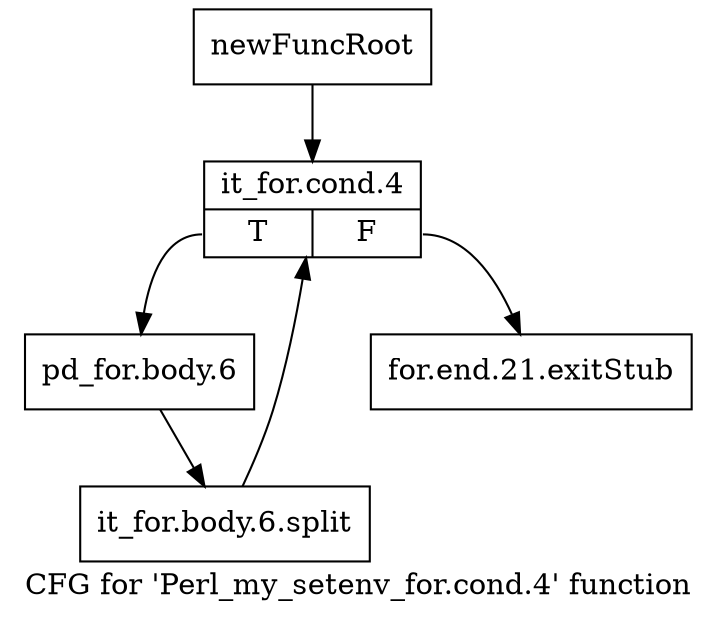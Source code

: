 digraph "CFG for 'Perl_my_setenv_for.cond.4' function" {
	label="CFG for 'Perl_my_setenv_for.cond.4' function";

	Node0x5817ce0 [shape=record,label="{newFuncRoot}"];
	Node0x5817ce0 -> Node0x5817d80;
	Node0x5817d30 [shape=record,label="{for.end.21.exitStub}"];
	Node0x5817d80 [shape=record,label="{it_for.cond.4|{<s0>T|<s1>F}}"];
	Node0x5817d80:s0 -> Node0x5817dd0;
	Node0x5817d80:s1 -> Node0x5817d30;
	Node0x5817dd0 [shape=record,label="{pd_for.body.6}"];
	Node0x5817dd0 -> Node0x6e9bee0;
	Node0x6e9bee0 [shape=record,label="{it_for.body.6.split}"];
	Node0x6e9bee0 -> Node0x5817d80;
}
